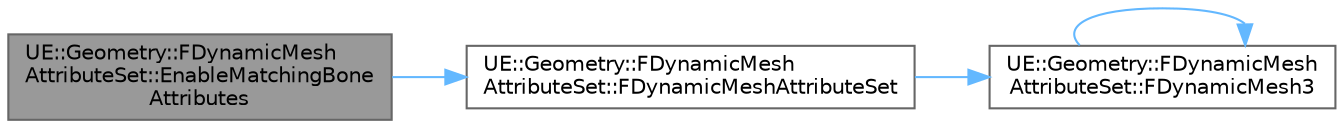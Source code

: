 digraph "UE::Geometry::FDynamicMeshAttributeSet::EnableMatchingBoneAttributes"
{
 // INTERACTIVE_SVG=YES
 // LATEX_PDF_SIZE
  bgcolor="transparent";
  edge [fontname=Helvetica,fontsize=10,labelfontname=Helvetica,labelfontsize=10];
  node [fontname=Helvetica,fontsize=10,shape=box,height=0.2,width=0.4];
  rankdir="LR";
  Node1 [id="Node000001",label="UE::Geometry::FDynamicMesh\lAttributeSet::EnableMatchingBone\lAttributes",height=0.2,width=0.4,color="gray40", fillcolor="grey60", style="filled", fontcolor="black",tooltip=" "];
  Node1 -> Node2 [id="edge1_Node000001_Node000002",color="steelblue1",style="solid",tooltip=" "];
  Node2 [id="Node000002",label="UE::Geometry::FDynamicMesh\lAttributeSet::FDynamicMeshAttributeSet",height=0.2,width=0.4,color="grey40", fillcolor="white", style="filled",URL="$da/d48/classUE_1_1Geometry_1_1FDynamicMeshAttributeSet.html#a7afe610c223c7db7b0ef763bc11aa758",tooltip=" "];
  Node2 -> Node3 [id="edge2_Node000002_Node000003",color="steelblue1",style="solid",tooltip=" "];
  Node3 [id="Node000003",label="UE::Geometry::FDynamicMesh\lAttributeSet::FDynamicMesh3",height=0.2,width=0.4,color="grey40", fillcolor="white", style="filled",URL="$da/d48/classUE_1_1Geometry_1_1FDynamicMeshAttributeSet.html#a709871abdef64cbdfc220a315fa36314",tooltip=" "];
  Node3 -> Node3 [id="edge3_Node000003_Node000003",color="steelblue1",style="solid",tooltip=" "];
}
